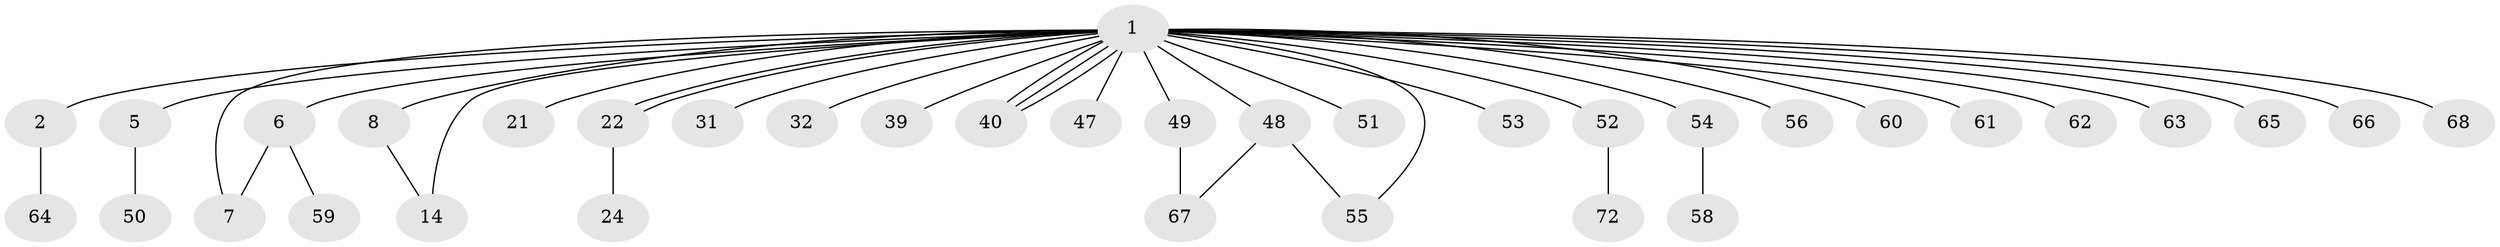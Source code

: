 // original degree distribution, {32: 0.013888888888888888, 2: 0.2638888888888889, 5: 0.041666666666666664, 3: 0.09722222222222222, 6: 0.027777777777777776, 1: 0.5277777777777778, 4: 0.027777777777777776}
// Generated by graph-tools (version 1.1) at 2025/18/03/04/25 18:18:00]
// undirected, 36 vertices, 42 edges
graph export_dot {
graph [start="1"]
  node [color=gray90,style=filled];
  1 [super="+16+26+13+46+44+45+23+27+71+10+9+11+3+57"];
  2 [super="+4"];
  5;
  6 [super="+34+20"];
  7;
  8;
  14;
  21;
  22;
  24;
  31;
  32;
  39;
  40;
  47;
  48;
  49;
  50;
  51;
  52;
  53;
  54;
  55;
  56;
  58 [super="+69"];
  59;
  60;
  61;
  62 [super="+70"];
  63;
  64;
  65;
  66;
  67;
  68;
  72;
  1 -- 2;
  1 -- 5;
  1 -- 6;
  1 -- 8;
  1 -- 21;
  1 -- 22 [weight=2];
  1 -- 22;
  1 -- 32;
  1 -- 40;
  1 -- 40;
  1 -- 40;
  1 -- 47;
  1 -- 51;
  1 -- 52 [weight=2];
  1 -- 54;
  1 -- 56 [weight=2];
  1 -- 60;
  1 -- 53;
  1 -- 7;
  1 -- 48;
  1 -- 49;
  1 -- 68;
  1 -- 39;
  1 -- 61;
  1 -- 55;
  1 -- 65;
  1 -- 66;
  1 -- 62;
  1 -- 63;
  1 -- 14;
  1 -- 31;
  2 -- 64;
  5 -- 50;
  6 -- 7;
  6 -- 59;
  8 -- 14;
  22 -- 24;
  48 -- 55;
  48 -- 67;
  49 -- 67;
  52 -- 72;
  54 -- 58;
}
